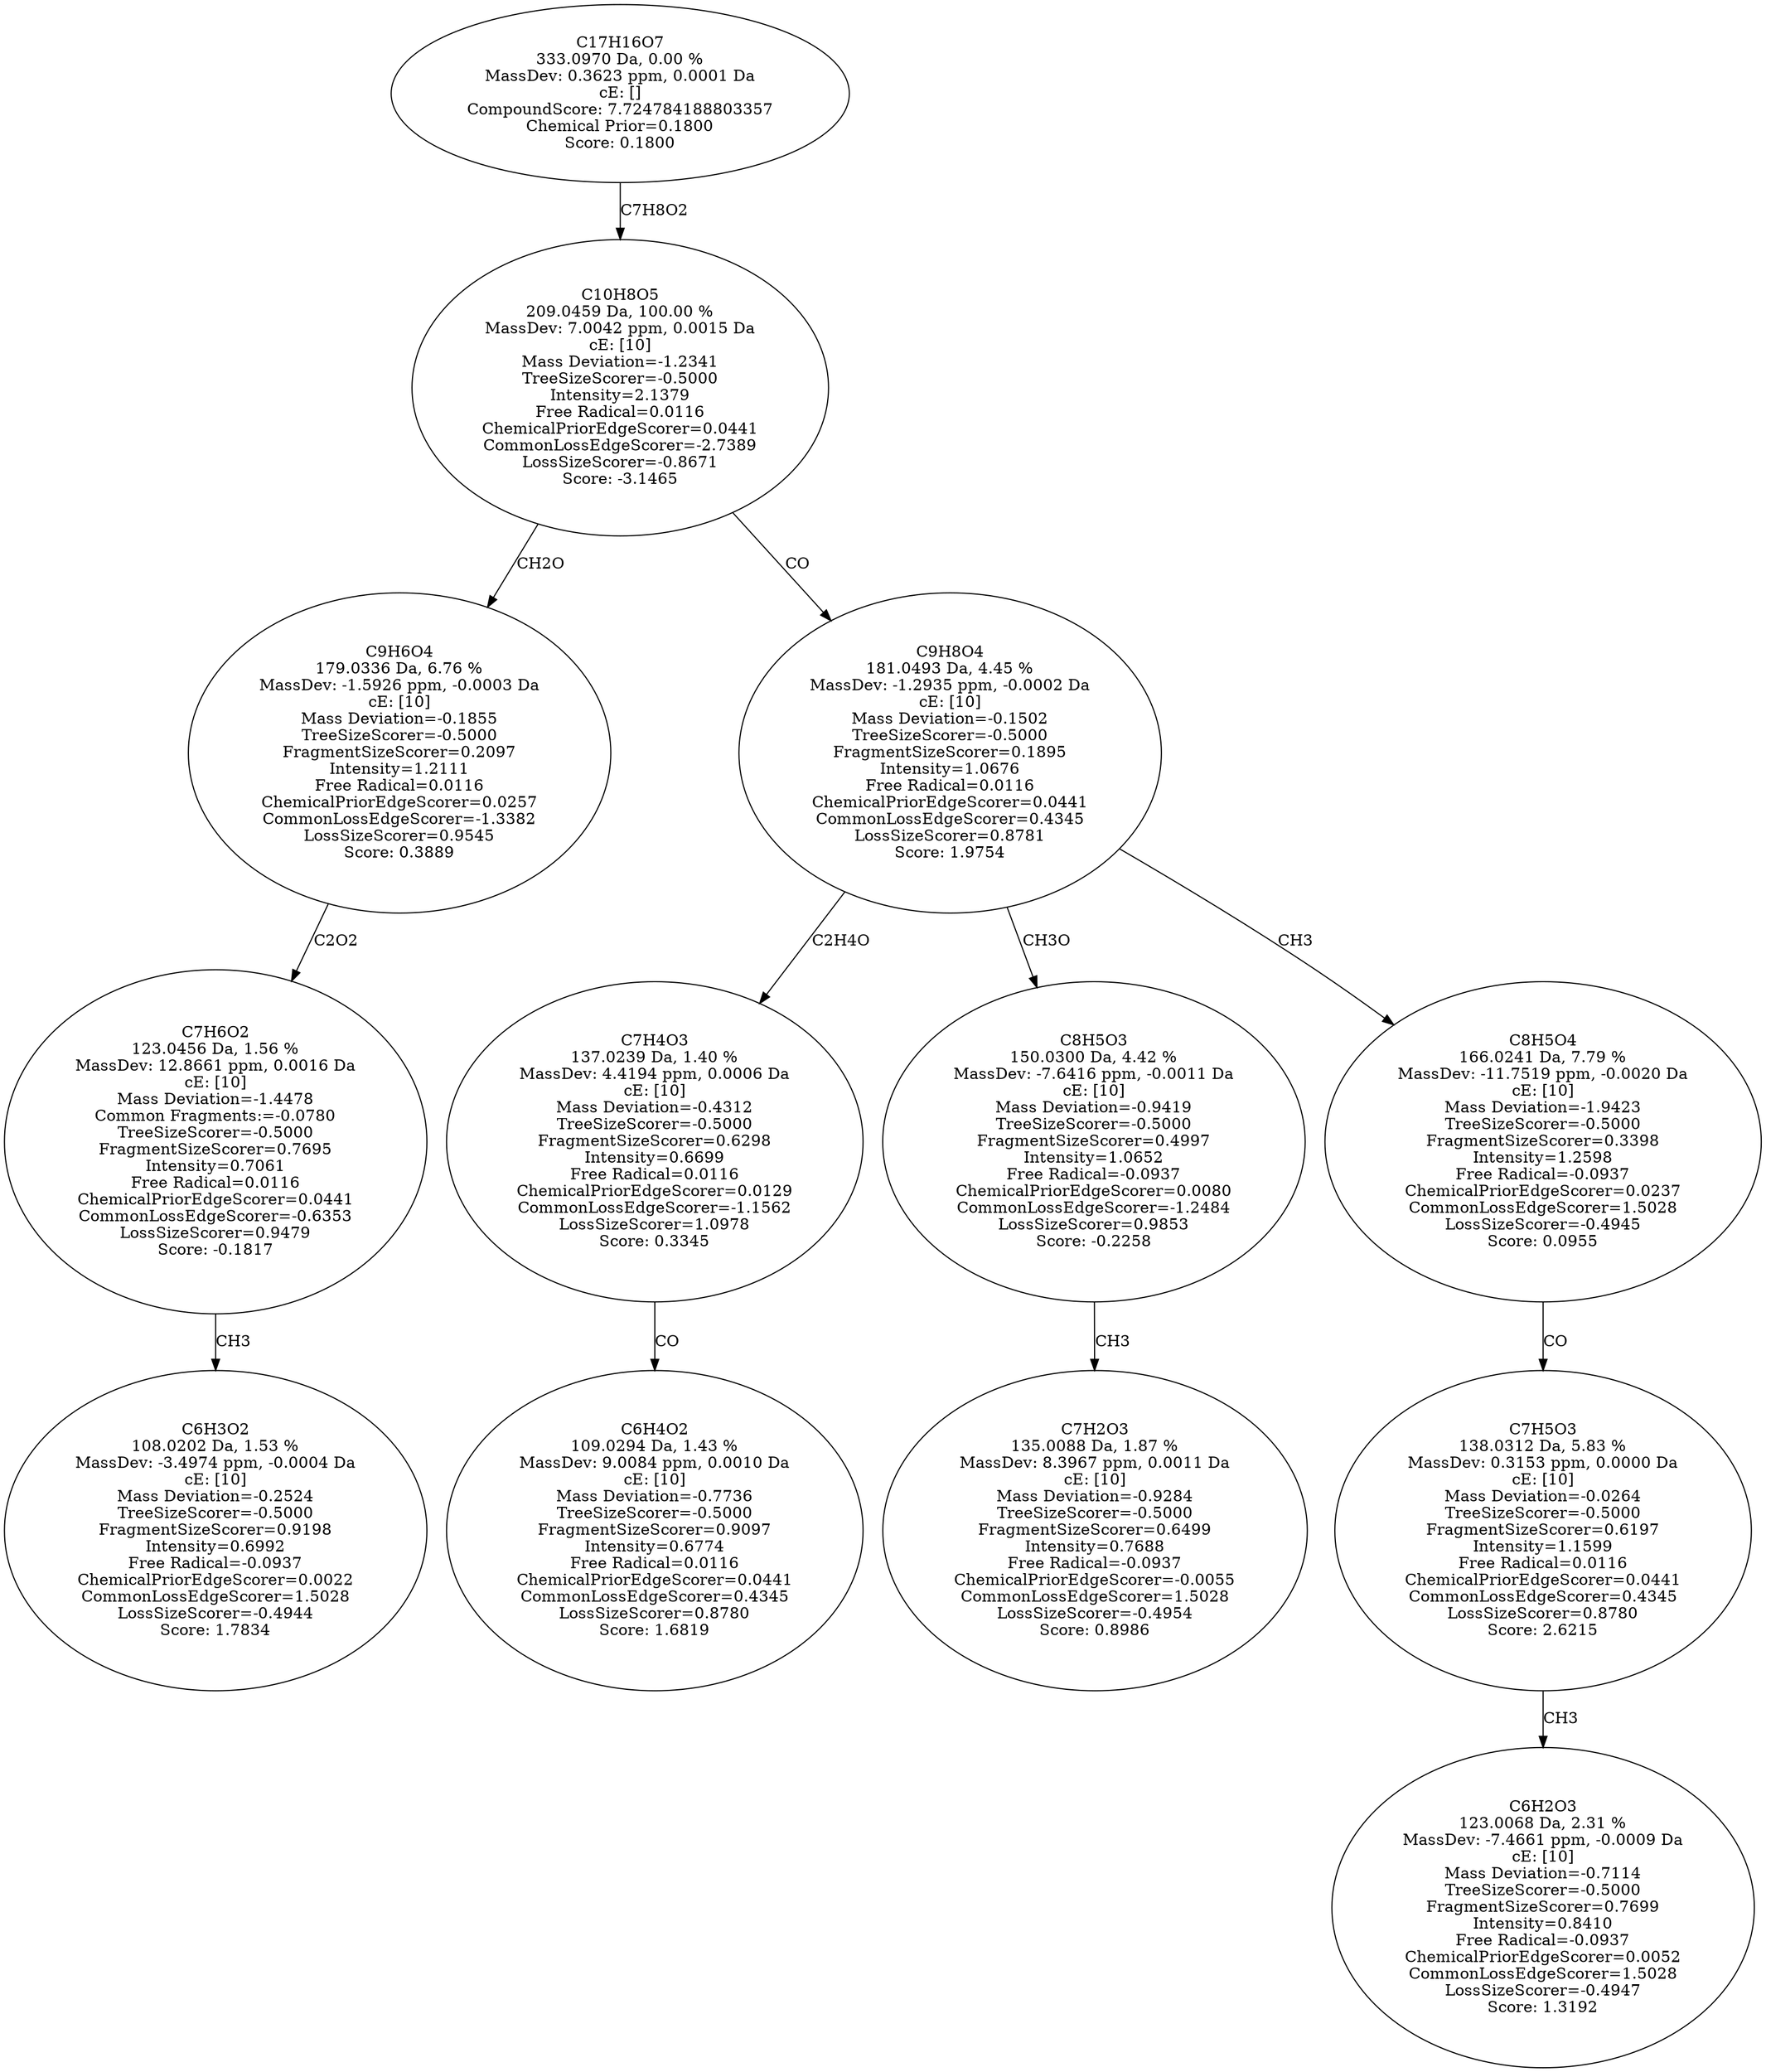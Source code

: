 strict digraph {
v1 [label="C6H3O2\n108.0202 Da, 1.53 %\nMassDev: -3.4974 ppm, -0.0004 Da\ncE: [10]\nMass Deviation=-0.2524\nTreeSizeScorer=-0.5000\nFragmentSizeScorer=0.9198\nIntensity=0.6992\nFree Radical=-0.0937\nChemicalPriorEdgeScorer=0.0022\nCommonLossEdgeScorer=1.5028\nLossSizeScorer=-0.4944\nScore: 1.7834"];
v2 [label="C7H6O2\n123.0456 Da, 1.56 %\nMassDev: 12.8661 ppm, 0.0016 Da\ncE: [10]\nMass Deviation=-1.4478\nCommon Fragments:=-0.0780\nTreeSizeScorer=-0.5000\nFragmentSizeScorer=0.7695\nIntensity=0.7061\nFree Radical=0.0116\nChemicalPriorEdgeScorer=0.0441\nCommonLossEdgeScorer=-0.6353\nLossSizeScorer=0.9479\nScore: -0.1817"];
v3 [label="C9H6O4\n179.0336 Da, 6.76 %\nMassDev: -1.5926 ppm, -0.0003 Da\ncE: [10]\nMass Deviation=-0.1855\nTreeSizeScorer=-0.5000\nFragmentSizeScorer=0.2097\nIntensity=1.2111\nFree Radical=0.0116\nChemicalPriorEdgeScorer=0.0257\nCommonLossEdgeScorer=-1.3382\nLossSizeScorer=0.9545\nScore: 0.3889"];
v4 [label="C6H4O2\n109.0294 Da, 1.43 %\nMassDev: 9.0084 ppm, 0.0010 Da\ncE: [10]\nMass Deviation=-0.7736\nTreeSizeScorer=-0.5000\nFragmentSizeScorer=0.9097\nIntensity=0.6774\nFree Radical=0.0116\nChemicalPriorEdgeScorer=0.0441\nCommonLossEdgeScorer=0.4345\nLossSizeScorer=0.8780\nScore: 1.6819"];
v5 [label="C7H4O3\n137.0239 Da, 1.40 %\nMassDev: 4.4194 ppm, 0.0006 Da\ncE: [10]\nMass Deviation=-0.4312\nTreeSizeScorer=-0.5000\nFragmentSizeScorer=0.6298\nIntensity=0.6699\nFree Radical=0.0116\nChemicalPriorEdgeScorer=0.0129\nCommonLossEdgeScorer=-1.1562\nLossSizeScorer=1.0978\nScore: 0.3345"];
v6 [label="C7H2O3\n135.0088 Da, 1.87 %\nMassDev: 8.3967 ppm, 0.0011 Da\ncE: [10]\nMass Deviation=-0.9284\nTreeSizeScorer=-0.5000\nFragmentSizeScorer=0.6499\nIntensity=0.7688\nFree Radical=-0.0937\nChemicalPriorEdgeScorer=-0.0055\nCommonLossEdgeScorer=1.5028\nLossSizeScorer=-0.4954\nScore: 0.8986"];
v7 [label="C8H5O3\n150.0300 Da, 4.42 %\nMassDev: -7.6416 ppm, -0.0011 Da\ncE: [10]\nMass Deviation=-0.9419\nTreeSizeScorer=-0.5000\nFragmentSizeScorer=0.4997\nIntensity=1.0652\nFree Radical=-0.0937\nChemicalPriorEdgeScorer=0.0080\nCommonLossEdgeScorer=-1.2484\nLossSizeScorer=0.9853\nScore: -0.2258"];
v8 [label="C6H2O3\n123.0068 Da, 2.31 %\nMassDev: -7.4661 ppm, -0.0009 Da\ncE: [10]\nMass Deviation=-0.7114\nTreeSizeScorer=-0.5000\nFragmentSizeScorer=0.7699\nIntensity=0.8410\nFree Radical=-0.0937\nChemicalPriorEdgeScorer=0.0052\nCommonLossEdgeScorer=1.5028\nLossSizeScorer=-0.4947\nScore: 1.3192"];
v9 [label="C7H5O3\n138.0312 Da, 5.83 %\nMassDev: 0.3153 ppm, 0.0000 Da\ncE: [10]\nMass Deviation=-0.0264\nTreeSizeScorer=-0.5000\nFragmentSizeScorer=0.6197\nIntensity=1.1599\nFree Radical=0.0116\nChemicalPriorEdgeScorer=0.0441\nCommonLossEdgeScorer=0.4345\nLossSizeScorer=0.8780\nScore: 2.6215"];
v10 [label="C8H5O4\n166.0241 Da, 7.79 %\nMassDev: -11.7519 ppm, -0.0020 Da\ncE: [10]\nMass Deviation=-1.9423\nTreeSizeScorer=-0.5000\nFragmentSizeScorer=0.3398\nIntensity=1.2598\nFree Radical=-0.0937\nChemicalPriorEdgeScorer=0.0237\nCommonLossEdgeScorer=1.5028\nLossSizeScorer=-0.4945\nScore: 0.0955"];
v11 [label="C9H8O4\n181.0493 Da, 4.45 %\nMassDev: -1.2935 ppm, -0.0002 Da\ncE: [10]\nMass Deviation=-0.1502\nTreeSizeScorer=-0.5000\nFragmentSizeScorer=0.1895\nIntensity=1.0676\nFree Radical=0.0116\nChemicalPriorEdgeScorer=0.0441\nCommonLossEdgeScorer=0.4345\nLossSizeScorer=0.8781\nScore: 1.9754"];
v12 [label="C10H8O5\n209.0459 Da, 100.00 %\nMassDev: 7.0042 ppm, 0.0015 Da\ncE: [10]\nMass Deviation=-1.2341\nTreeSizeScorer=-0.5000\nIntensity=2.1379\nFree Radical=0.0116\nChemicalPriorEdgeScorer=0.0441\nCommonLossEdgeScorer=-2.7389\nLossSizeScorer=-0.8671\nScore: -3.1465"];
v13 [label="C17H16O7\n333.0970 Da, 0.00 %\nMassDev: 0.3623 ppm, 0.0001 Da\ncE: []\nCompoundScore: 7.724784188803357\nChemical Prior=0.1800\nScore: 0.1800"];
v2 -> v1 [label="CH3"];
v3 -> v2 [label="C2O2"];
v12 -> v3 [label="CH2O"];
v5 -> v4 [label="CO"];
v11 -> v5 [label="C2H4O"];
v7 -> v6 [label="CH3"];
v11 -> v7 [label="CH3O"];
v9 -> v8 [label="CH3"];
v10 -> v9 [label="CO"];
v11 -> v10 [label="CH3"];
v12 -> v11 [label="CO"];
v13 -> v12 [label="C7H8O2"];
}